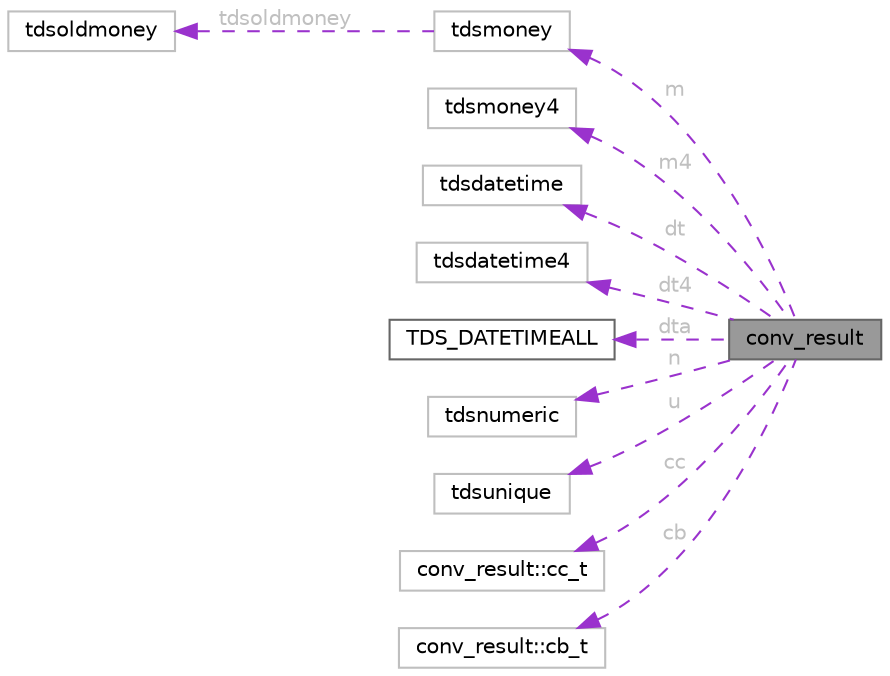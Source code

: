 digraph "conv_result"
{
 // LATEX_PDF_SIZE
  bgcolor="transparent";
  edge [fontname=Helvetica,fontsize=10,labelfontname=Helvetica,labelfontsize=10];
  node [fontname=Helvetica,fontsize=10,shape=box,height=0.2,width=0.4];
  rankdir="LR";
  Node1 [id="Node000001",label="conv_result",height=0.2,width=0.4,color="gray40", fillcolor="grey60", style="filled", fontcolor="black",tooltip=" "];
  Node2 -> Node1 [id="edge1_Node000001_Node000002",dir="back",color="darkorchid3",style="dashed",tooltip=" ",label=" m",fontcolor="grey" ];
  Node2 [id="Node000002",label="tdsmoney",height=0.2,width=0.4,color="grey75", fillcolor="white", style="filled",URL="$a01122.html",tooltip=" "];
  Node3 -> Node2 [id="edge2_Node000002_Node000003",dir="back",color="darkorchid3",style="dashed",tooltip=" ",label=" tdsoldmoney",fontcolor="grey" ];
  Node3 [id="Node000003",label="tdsoldmoney",height=0.2,width=0.4,color="grey75", fillcolor="white", style="filled",URL="$a01118.html",tooltip=" "];
  Node4 -> Node1 [id="edge3_Node000001_Node000004",dir="back",color="darkorchid3",style="dashed",tooltip=" ",label=" m4",fontcolor="grey" ];
  Node4 [id="Node000004",label="tdsmoney4",height=0.2,width=0.4,color="grey75", fillcolor="white", style="filled",URL="$a01126.html",tooltip=" "];
  Node5 -> Node1 [id="edge4_Node000001_Node000005",dir="back",color="darkorchid3",style="dashed",tooltip=" ",label=" dt",fontcolor="grey" ];
  Node5 [id="Node000005",label="tdsdatetime",height=0.2,width=0.4,color="grey75", fillcolor="white", style="filled",URL="$a01130.html",tooltip=" "];
  Node6 -> Node1 [id="edge5_Node000001_Node000006",dir="back",color="darkorchid3",style="dashed",tooltip=" ",label=" dt4",fontcolor="grey" ];
  Node6 [id="Node000006",label="tdsdatetime4",height=0.2,width=0.4,color="grey75", fillcolor="white", style="filled",URL="$a01134.html",tooltip=" "];
  Node7 -> Node1 [id="edge6_Node000001_Node000007",dir="back",color="darkorchid3",style="dashed",tooltip=" ",label=" dta",fontcolor="grey" ];
  Node7 [id="Node000007",label="TDS_DATETIMEALL",height=0.2,width=0.4,color="gray40", fillcolor="white", style="filled",URL="$a01194.html",tooltip="This structure is not directly connected to TDS protocol but keeps any DATE/TIME information."];
  Node8 -> Node1 [id="edge7_Node000001_Node000008",dir="back",color="darkorchid3",style="dashed",tooltip=" ",label=" n",fontcolor="grey" ];
  Node8 [id="Node000008",label="tdsnumeric",height=0.2,width=0.4,color="grey75", fillcolor="white", style="filled",URL="$a01114.html",tooltip=" "];
  Node9 -> Node1 [id="edge8_Node000001_Node000009",dir="back",color="darkorchid3",style="dashed",tooltip=" ",label=" u",fontcolor="grey" ];
  Node9 [id="Node000009",label="tdsunique",height=0.2,width=0.4,color="grey75", fillcolor="white", style="filled",URL="$a01138.html",tooltip=" "];
  Node10 -> Node1 [id="edge9_Node000001_Node000010",dir="back",color="darkorchid3",style="dashed",tooltip=" ",label=" cc",fontcolor="grey" ];
  Node10 [id="Node000010",label="conv_result::cc_t",height=0.2,width=0.4,color="grey75", fillcolor="white", style="filled",URL="$a01030.html",tooltip=" "];
  Node11 -> Node1 [id="edge10_Node000001_Node000011",dir="back",color="darkorchid3",style="dashed",tooltip=" ",label=" cb",fontcolor="grey" ];
  Node11 [id="Node000011",label="conv_result::cb_t",height=0.2,width=0.4,color="grey75", fillcolor="white", style="filled",URL="$a01034.html",tooltip=" "];
}
